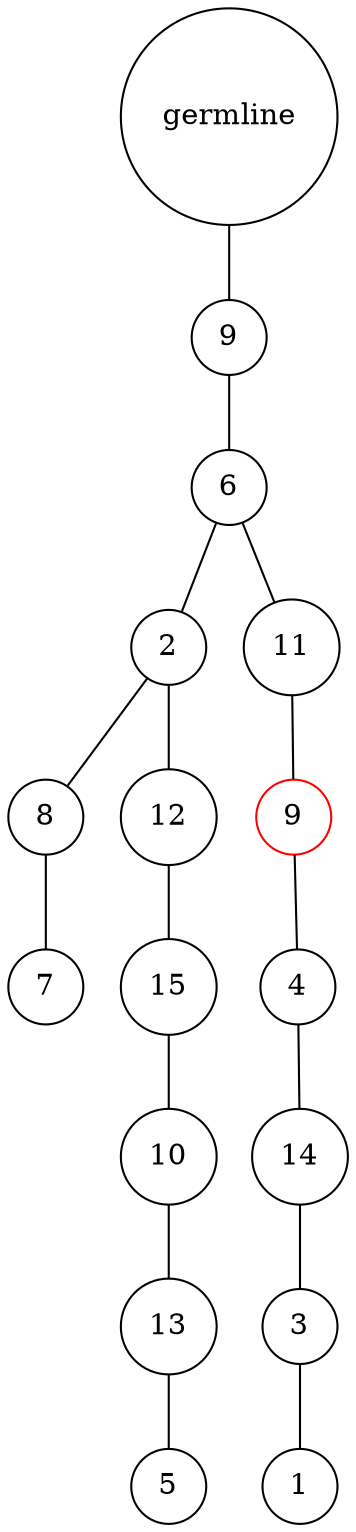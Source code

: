 graph {
	rankdir=UD;
	splines=line;
	node [shape=circle]
	"0x7fcbf719d2e0" [label="germline"];
	"0x7fcbf719d310" [label="9"];
	"0x7fcbf719d2e0" -- "0x7fcbf719d310" ;
	"0x7fcbf719d340" [label="6"];
	"0x7fcbf719d310" -- "0x7fcbf719d340" ;
	"0x7fcbf719d370" [label="2"];
	"0x7fcbf719d340" -- "0x7fcbf719d370" ;
	"0x7fcbf719d3a0" [label="8"];
	"0x7fcbf719d370" -- "0x7fcbf719d3a0" ;
	"0x7fcbf719d3d0" [label="7"];
	"0x7fcbf719d3a0" -- "0x7fcbf719d3d0" ;
	"0x7fcbf719d400" [label="12"];
	"0x7fcbf719d370" -- "0x7fcbf719d400" ;
	"0x7fcbf719d430" [label="15"];
	"0x7fcbf719d400" -- "0x7fcbf719d430" ;
	"0x7fcbf719d460" [label="10"];
	"0x7fcbf719d430" -- "0x7fcbf719d460" ;
	"0x7fcbf719d490" [label="13"];
	"0x7fcbf719d460" -- "0x7fcbf719d490" ;
	"0x7fcbf719d4c0" [label="5"];
	"0x7fcbf719d490" -- "0x7fcbf719d4c0" ;
	"0x7fcbf719d4f0" [label="11"];
	"0x7fcbf719d340" -- "0x7fcbf719d4f0" ;
	"0x7fcbf719d520" [label="9",color="red"];
	"0x7fcbf719d4f0" -- "0x7fcbf719d520" ;
	"0x7fcbf719d550" [label="4"];
	"0x7fcbf719d520" -- "0x7fcbf719d550" ;
	"0x7fcbf719d580" [label="14"];
	"0x7fcbf719d550" -- "0x7fcbf719d580" ;
	"0x7fcbf719d5b0" [label="3"];
	"0x7fcbf719d580" -- "0x7fcbf719d5b0" ;
	"0x7fcbf719d5e0" [label="1"];
	"0x7fcbf719d5b0" -- "0x7fcbf719d5e0" ;
}
